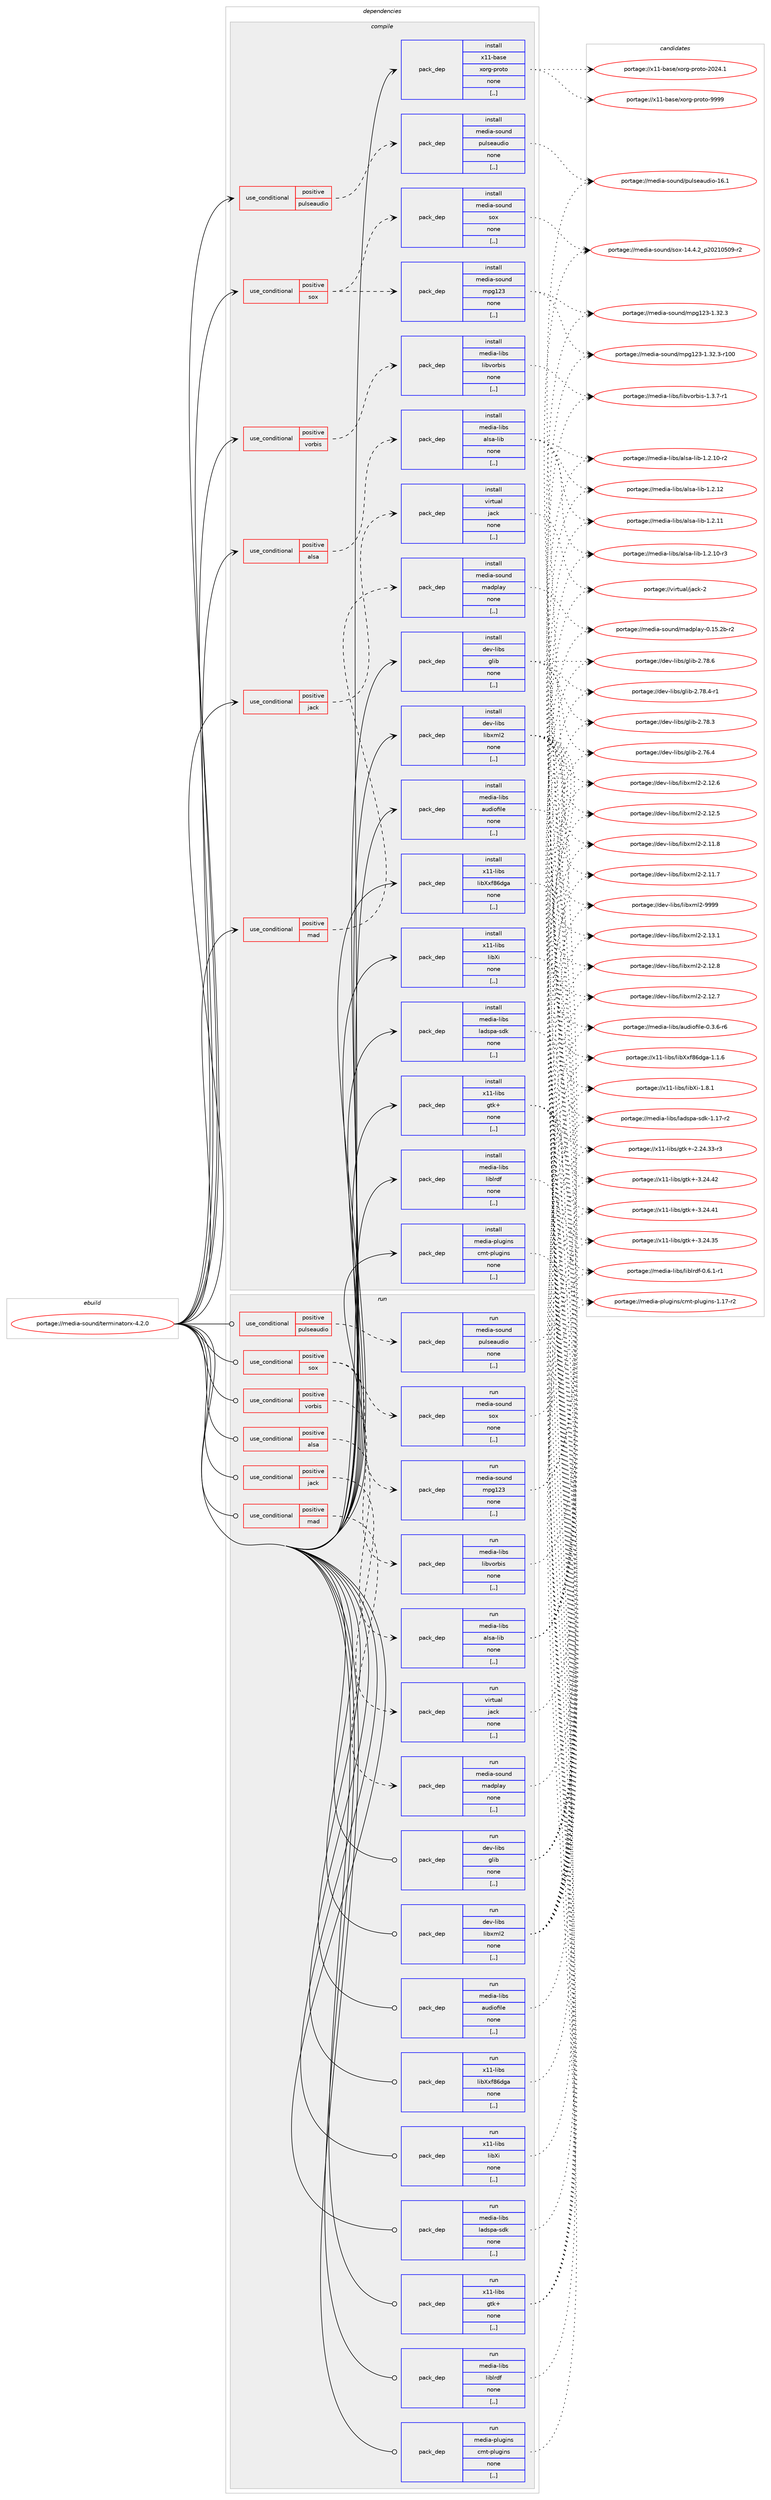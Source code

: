 digraph prolog {

# *************
# Graph options
# *************

newrank=true;
concentrate=true;
compound=true;
graph [rankdir=LR,fontname=Helvetica,fontsize=10,ranksep=1.5];#, ranksep=2.5, nodesep=0.2];
edge  [arrowhead=vee];
node  [fontname=Helvetica,fontsize=10];

# **********
# The ebuild
# **********

subgraph cluster_leftcol {
color=gray;
label=<<i>ebuild</i>>;
id [label="portage://media-sound/terminatorx-4.2.0", color=red, width=4, href="../media-sound/terminatorx-4.2.0.svg"];
}

# ****************
# The dependencies
# ****************

subgraph cluster_midcol {
color=gray;
label=<<i>dependencies</i>>;
subgraph cluster_compile {
fillcolor="#eeeeee";
style=filled;
label=<<i>compile</i>>;
subgraph cond81619 {
dependency321744 [label=<<TABLE BORDER="0" CELLBORDER="1" CELLSPACING="0" CELLPADDING="4"><TR><TD ROWSPAN="3" CELLPADDING="10">use_conditional</TD></TR><TR><TD>positive</TD></TR><TR><TD>alsa</TD></TR></TABLE>>, shape=none, color=red];
subgraph pack237652 {
dependency321745 [label=<<TABLE BORDER="0" CELLBORDER="1" CELLSPACING="0" CELLPADDING="4" WIDTH="220"><TR><TD ROWSPAN="6" CELLPADDING="30">pack_dep</TD></TR><TR><TD WIDTH="110">install</TD></TR><TR><TD>media-libs</TD></TR><TR><TD>alsa-lib</TD></TR><TR><TD>none</TD></TR><TR><TD>[,,]</TD></TR></TABLE>>, shape=none, color=blue];
}
dependency321744:e -> dependency321745:w [weight=20,style="dashed",arrowhead="vee"];
}
id:e -> dependency321744:w [weight=20,style="solid",arrowhead="vee"];
subgraph cond81620 {
dependency321746 [label=<<TABLE BORDER="0" CELLBORDER="1" CELLSPACING="0" CELLPADDING="4"><TR><TD ROWSPAN="3" CELLPADDING="10">use_conditional</TD></TR><TR><TD>positive</TD></TR><TR><TD>jack</TD></TR></TABLE>>, shape=none, color=red];
subgraph pack237653 {
dependency321747 [label=<<TABLE BORDER="0" CELLBORDER="1" CELLSPACING="0" CELLPADDING="4" WIDTH="220"><TR><TD ROWSPAN="6" CELLPADDING="30">pack_dep</TD></TR><TR><TD WIDTH="110">install</TD></TR><TR><TD>virtual</TD></TR><TR><TD>jack</TD></TR><TR><TD>none</TD></TR><TR><TD>[,,]</TD></TR></TABLE>>, shape=none, color=blue];
}
dependency321746:e -> dependency321747:w [weight=20,style="dashed",arrowhead="vee"];
}
id:e -> dependency321746:w [weight=20,style="solid",arrowhead="vee"];
subgraph cond81621 {
dependency321748 [label=<<TABLE BORDER="0" CELLBORDER="1" CELLSPACING="0" CELLPADDING="4"><TR><TD ROWSPAN="3" CELLPADDING="10">use_conditional</TD></TR><TR><TD>positive</TD></TR><TR><TD>mad</TD></TR></TABLE>>, shape=none, color=red];
subgraph pack237654 {
dependency321749 [label=<<TABLE BORDER="0" CELLBORDER="1" CELLSPACING="0" CELLPADDING="4" WIDTH="220"><TR><TD ROWSPAN="6" CELLPADDING="30">pack_dep</TD></TR><TR><TD WIDTH="110">install</TD></TR><TR><TD>media-sound</TD></TR><TR><TD>madplay</TD></TR><TR><TD>none</TD></TR><TR><TD>[,,]</TD></TR></TABLE>>, shape=none, color=blue];
}
dependency321748:e -> dependency321749:w [weight=20,style="dashed",arrowhead="vee"];
}
id:e -> dependency321748:w [weight=20,style="solid",arrowhead="vee"];
subgraph cond81622 {
dependency321750 [label=<<TABLE BORDER="0" CELLBORDER="1" CELLSPACING="0" CELLPADDING="4"><TR><TD ROWSPAN="3" CELLPADDING="10">use_conditional</TD></TR><TR><TD>positive</TD></TR><TR><TD>pulseaudio</TD></TR></TABLE>>, shape=none, color=red];
subgraph pack237655 {
dependency321751 [label=<<TABLE BORDER="0" CELLBORDER="1" CELLSPACING="0" CELLPADDING="4" WIDTH="220"><TR><TD ROWSPAN="6" CELLPADDING="30">pack_dep</TD></TR><TR><TD WIDTH="110">install</TD></TR><TR><TD>media-sound</TD></TR><TR><TD>pulseaudio</TD></TR><TR><TD>none</TD></TR><TR><TD>[,,]</TD></TR></TABLE>>, shape=none, color=blue];
}
dependency321750:e -> dependency321751:w [weight=20,style="dashed",arrowhead="vee"];
}
id:e -> dependency321750:w [weight=20,style="solid",arrowhead="vee"];
subgraph cond81623 {
dependency321752 [label=<<TABLE BORDER="0" CELLBORDER="1" CELLSPACING="0" CELLPADDING="4"><TR><TD ROWSPAN="3" CELLPADDING="10">use_conditional</TD></TR><TR><TD>positive</TD></TR><TR><TD>sox</TD></TR></TABLE>>, shape=none, color=red];
subgraph pack237656 {
dependency321753 [label=<<TABLE BORDER="0" CELLBORDER="1" CELLSPACING="0" CELLPADDING="4" WIDTH="220"><TR><TD ROWSPAN="6" CELLPADDING="30">pack_dep</TD></TR><TR><TD WIDTH="110">install</TD></TR><TR><TD>media-sound</TD></TR><TR><TD>sox</TD></TR><TR><TD>none</TD></TR><TR><TD>[,,]</TD></TR></TABLE>>, shape=none, color=blue];
}
dependency321752:e -> dependency321753:w [weight=20,style="dashed",arrowhead="vee"];
subgraph pack237657 {
dependency321754 [label=<<TABLE BORDER="0" CELLBORDER="1" CELLSPACING="0" CELLPADDING="4" WIDTH="220"><TR><TD ROWSPAN="6" CELLPADDING="30">pack_dep</TD></TR><TR><TD WIDTH="110">install</TD></TR><TR><TD>media-sound</TD></TR><TR><TD>mpg123</TD></TR><TR><TD>none</TD></TR><TR><TD>[,,]</TD></TR></TABLE>>, shape=none, color=blue];
}
dependency321752:e -> dependency321754:w [weight=20,style="dashed",arrowhead="vee"];
}
id:e -> dependency321752:w [weight=20,style="solid",arrowhead="vee"];
subgraph cond81624 {
dependency321755 [label=<<TABLE BORDER="0" CELLBORDER="1" CELLSPACING="0" CELLPADDING="4"><TR><TD ROWSPAN="3" CELLPADDING="10">use_conditional</TD></TR><TR><TD>positive</TD></TR><TR><TD>vorbis</TD></TR></TABLE>>, shape=none, color=red];
subgraph pack237658 {
dependency321756 [label=<<TABLE BORDER="0" CELLBORDER="1" CELLSPACING="0" CELLPADDING="4" WIDTH="220"><TR><TD ROWSPAN="6" CELLPADDING="30">pack_dep</TD></TR><TR><TD WIDTH="110">install</TD></TR><TR><TD>media-libs</TD></TR><TR><TD>libvorbis</TD></TR><TR><TD>none</TD></TR><TR><TD>[,,]</TD></TR></TABLE>>, shape=none, color=blue];
}
dependency321755:e -> dependency321756:w [weight=20,style="dashed",arrowhead="vee"];
}
id:e -> dependency321755:w [weight=20,style="solid",arrowhead="vee"];
subgraph pack237659 {
dependency321757 [label=<<TABLE BORDER="0" CELLBORDER="1" CELLSPACING="0" CELLPADDING="4" WIDTH="220"><TR><TD ROWSPAN="6" CELLPADDING="30">pack_dep</TD></TR><TR><TD WIDTH="110">install</TD></TR><TR><TD>dev-libs</TD></TR><TR><TD>glib</TD></TR><TR><TD>none</TD></TR><TR><TD>[,,]</TD></TR></TABLE>>, shape=none, color=blue];
}
id:e -> dependency321757:w [weight=20,style="solid",arrowhead="vee"];
subgraph pack237660 {
dependency321758 [label=<<TABLE BORDER="0" CELLBORDER="1" CELLSPACING="0" CELLPADDING="4" WIDTH="220"><TR><TD ROWSPAN="6" CELLPADDING="30">pack_dep</TD></TR><TR><TD WIDTH="110">install</TD></TR><TR><TD>dev-libs</TD></TR><TR><TD>libxml2</TD></TR><TR><TD>none</TD></TR><TR><TD>[,,]</TD></TR></TABLE>>, shape=none, color=blue];
}
id:e -> dependency321758:w [weight=20,style="solid",arrowhead="vee"];
subgraph pack237661 {
dependency321759 [label=<<TABLE BORDER="0" CELLBORDER="1" CELLSPACING="0" CELLPADDING="4" WIDTH="220"><TR><TD ROWSPAN="6" CELLPADDING="30">pack_dep</TD></TR><TR><TD WIDTH="110">install</TD></TR><TR><TD>media-libs</TD></TR><TR><TD>audiofile</TD></TR><TR><TD>none</TD></TR><TR><TD>[,,]</TD></TR></TABLE>>, shape=none, color=blue];
}
id:e -> dependency321759:w [weight=20,style="solid",arrowhead="vee"];
subgraph pack237662 {
dependency321760 [label=<<TABLE BORDER="0" CELLBORDER="1" CELLSPACING="0" CELLPADDING="4" WIDTH="220"><TR><TD ROWSPAN="6" CELLPADDING="30">pack_dep</TD></TR><TR><TD WIDTH="110">install</TD></TR><TR><TD>media-libs</TD></TR><TR><TD>ladspa-sdk</TD></TR><TR><TD>none</TD></TR><TR><TD>[,,]</TD></TR></TABLE>>, shape=none, color=blue];
}
id:e -> dependency321760:w [weight=20,style="solid",arrowhead="vee"];
subgraph pack237663 {
dependency321761 [label=<<TABLE BORDER="0" CELLBORDER="1" CELLSPACING="0" CELLPADDING="4" WIDTH="220"><TR><TD ROWSPAN="6" CELLPADDING="30">pack_dep</TD></TR><TR><TD WIDTH="110">install</TD></TR><TR><TD>media-libs</TD></TR><TR><TD>liblrdf</TD></TR><TR><TD>none</TD></TR><TR><TD>[,,]</TD></TR></TABLE>>, shape=none, color=blue];
}
id:e -> dependency321761:w [weight=20,style="solid",arrowhead="vee"];
subgraph pack237664 {
dependency321762 [label=<<TABLE BORDER="0" CELLBORDER="1" CELLSPACING="0" CELLPADDING="4" WIDTH="220"><TR><TD ROWSPAN="6" CELLPADDING="30">pack_dep</TD></TR><TR><TD WIDTH="110">install</TD></TR><TR><TD>media-plugins</TD></TR><TR><TD>cmt-plugins</TD></TR><TR><TD>none</TD></TR><TR><TD>[,,]</TD></TR></TABLE>>, shape=none, color=blue];
}
id:e -> dependency321762:w [weight=20,style="solid",arrowhead="vee"];
subgraph pack237665 {
dependency321763 [label=<<TABLE BORDER="0" CELLBORDER="1" CELLSPACING="0" CELLPADDING="4" WIDTH="220"><TR><TD ROWSPAN="6" CELLPADDING="30">pack_dep</TD></TR><TR><TD WIDTH="110">install</TD></TR><TR><TD>x11-base</TD></TR><TR><TD>xorg-proto</TD></TR><TR><TD>none</TD></TR><TR><TD>[,,]</TD></TR></TABLE>>, shape=none, color=blue];
}
id:e -> dependency321763:w [weight=20,style="solid",arrowhead="vee"];
subgraph pack237666 {
dependency321764 [label=<<TABLE BORDER="0" CELLBORDER="1" CELLSPACING="0" CELLPADDING="4" WIDTH="220"><TR><TD ROWSPAN="6" CELLPADDING="30">pack_dep</TD></TR><TR><TD WIDTH="110">install</TD></TR><TR><TD>x11-libs</TD></TR><TR><TD>gtk+</TD></TR><TR><TD>none</TD></TR><TR><TD>[,,]</TD></TR></TABLE>>, shape=none, color=blue];
}
id:e -> dependency321764:w [weight=20,style="solid",arrowhead="vee"];
subgraph pack237667 {
dependency321765 [label=<<TABLE BORDER="0" CELLBORDER="1" CELLSPACING="0" CELLPADDING="4" WIDTH="220"><TR><TD ROWSPAN="6" CELLPADDING="30">pack_dep</TD></TR><TR><TD WIDTH="110">install</TD></TR><TR><TD>x11-libs</TD></TR><TR><TD>libXi</TD></TR><TR><TD>none</TD></TR><TR><TD>[,,]</TD></TR></TABLE>>, shape=none, color=blue];
}
id:e -> dependency321765:w [weight=20,style="solid",arrowhead="vee"];
subgraph pack237668 {
dependency321766 [label=<<TABLE BORDER="0" CELLBORDER="1" CELLSPACING="0" CELLPADDING="4" WIDTH="220"><TR><TD ROWSPAN="6" CELLPADDING="30">pack_dep</TD></TR><TR><TD WIDTH="110">install</TD></TR><TR><TD>x11-libs</TD></TR><TR><TD>libXxf86dga</TD></TR><TR><TD>none</TD></TR><TR><TD>[,,]</TD></TR></TABLE>>, shape=none, color=blue];
}
id:e -> dependency321766:w [weight=20,style="solid",arrowhead="vee"];
}
subgraph cluster_compileandrun {
fillcolor="#eeeeee";
style=filled;
label=<<i>compile and run</i>>;
}
subgraph cluster_run {
fillcolor="#eeeeee";
style=filled;
label=<<i>run</i>>;
subgraph cond81625 {
dependency321767 [label=<<TABLE BORDER="0" CELLBORDER="1" CELLSPACING="0" CELLPADDING="4"><TR><TD ROWSPAN="3" CELLPADDING="10">use_conditional</TD></TR><TR><TD>positive</TD></TR><TR><TD>alsa</TD></TR></TABLE>>, shape=none, color=red];
subgraph pack237669 {
dependency321768 [label=<<TABLE BORDER="0" CELLBORDER="1" CELLSPACING="0" CELLPADDING="4" WIDTH="220"><TR><TD ROWSPAN="6" CELLPADDING="30">pack_dep</TD></TR><TR><TD WIDTH="110">run</TD></TR><TR><TD>media-libs</TD></TR><TR><TD>alsa-lib</TD></TR><TR><TD>none</TD></TR><TR><TD>[,,]</TD></TR></TABLE>>, shape=none, color=blue];
}
dependency321767:e -> dependency321768:w [weight=20,style="dashed",arrowhead="vee"];
}
id:e -> dependency321767:w [weight=20,style="solid",arrowhead="odot"];
subgraph cond81626 {
dependency321769 [label=<<TABLE BORDER="0" CELLBORDER="1" CELLSPACING="0" CELLPADDING="4"><TR><TD ROWSPAN="3" CELLPADDING="10">use_conditional</TD></TR><TR><TD>positive</TD></TR><TR><TD>jack</TD></TR></TABLE>>, shape=none, color=red];
subgraph pack237670 {
dependency321770 [label=<<TABLE BORDER="0" CELLBORDER="1" CELLSPACING="0" CELLPADDING="4" WIDTH="220"><TR><TD ROWSPAN="6" CELLPADDING="30">pack_dep</TD></TR><TR><TD WIDTH="110">run</TD></TR><TR><TD>virtual</TD></TR><TR><TD>jack</TD></TR><TR><TD>none</TD></TR><TR><TD>[,,]</TD></TR></TABLE>>, shape=none, color=blue];
}
dependency321769:e -> dependency321770:w [weight=20,style="dashed",arrowhead="vee"];
}
id:e -> dependency321769:w [weight=20,style="solid",arrowhead="odot"];
subgraph cond81627 {
dependency321771 [label=<<TABLE BORDER="0" CELLBORDER="1" CELLSPACING="0" CELLPADDING="4"><TR><TD ROWSPAN="3" CELLPADDING="10">use_conditional</TD></TR><TR><TD>positive</TD></TR><TR><TD>mad</TD></TR></TABLE>>, shape=none, color=red];
subgraph pack237671 {
dependency321772 [label=<<TABLE BORDER="0" CELLBORDER="1" CELLSPACING="0" CELLPADDING="4" WIDTH="220"><TR><TD ROWSPAN="6" CELLPADDING="30">pack_dep</TD></TR><TR><TD WIDTH="110">run</TD></TR><TR><TD>media-sound</TD></TR><TR><TD>madplay</TD></TR><TR><TD>none</TD></TR><TR><TD>[,,]</TD></TR></TABLE>>, shape=none, color=blue];
}
dependency321771:e -> dependency321772:w [weight=20,style="dashed",arrowhead="vee"];
}
id:e -> dependency321771:w [weight=20,style="solid",arrowhead="odot"];
subgraph cond81628 {
dependency321773 [label=<<TABLE BORDER="0" CELLBORDER="1" CELLSPACING="0" CELLPADDING="4"><TR><TD ROWSPAN="3" CELLPADDING="10">use_conditional</TD></TR><TR><TD>positive</TD></TR><TR><TD>pulseaudio</TD></TR></TABLE>>, shape=none, color=red];
subgraph pack237672 {
dependency321774 [label=<<TABLE BORDER="0" CELLBORDER="1" CELLSPACING="0" CELLPADDING="4" WIDTH="220"><TR><TD ROWSPAN="6" CELLPADDING="30">pack_dep</TD></TR><TR><TD WIDTH="110">run</TD></TR><TR><TD>media-sound</TD></TR><TR><TD>pulseaudio</TD></TR><TR><TD>none</TD></TR><TR><TD>[,,]</TD></TR></TABLE>>, shape=none, color=blue];
}
dependency321773:e -> dependency321774:w [weight=20,style="dashed",arrowhead="vee"];
}
id:e -> dependency321773:w [weight=20,style="solid",arrowhead="odot"];
subgraph cond81629 {
dependency321775 [label=<<TABLE BORDER="0" CELLBORDER="1" CELLSPACING="0" CELLPADDING="4"><TR><TD ROWSPAN="3" CELLPADDING="10">use_conditional</TD></TR><TR><TD>positive</TD></TR><TR><TD>sox</TD></TR></TABLE>>, shape=none, color=red];
subgraph pack237673 {
dependency321776 [label=<<TABLE BORDER="0" CELLBORDER="1" CELLSPACING="0" CELLPADDING="4" WIDTH="220"><TR><TD ROWSPAN="6" CELLPADDING="30">pack_dep</TD></TR><TR><TD WIDTH="110">run</TD></TR><TR><TD>media-sound</TD></TR><TR><TD>sox</TD></TR><TR><TD>none</TD></TR><TR><TD>[,,]</TD></TR></TABLE>>, shape=none, color=blue];
}
dependency321775:e -> dependency321776:w [weight=20,style="dashed",arrowhead="vee"];
subgraph pack237674 {
dependency321777 [label=<<TABLE BORDER="0" CELLBORDER="1" CELLSPACING="0" CELLPADDING="4" WIDTH="220"><TR><TD ROWSPAN="6" CELLPADDING="30">pack_dep</TD></TR><TR><TD WIDTH="110">run</TD></TR><TR><TD>media-sound</TD></TR><TR><TD>mpg123</TD></TR><TR><TD>none</TD></TR><TR><TD>[,,]</TD></TR></TABLE>>, shape=none, color=blue];
}
dependency321775:e -> dependency321777:w [weight=20,style="dashed",arrowhead="vee"];
}
id:e -> dependency321775:w [weight=20,style="solid",arrowhead="odot"];
subgraph cond81630 {
dependency321778 [label=<<TABLE BORDER="0" CELLBORDER="1" CELLSPACING="0" CELLPADDING="4"><TR><TD ROWSPAN="3" CELLPADDING="10">use_conditional</TD></TR><TR><TD>positive</TD></TR><TR><TD>vorbis</TD></TR></TABLE>>, shape=none, color=red];
subgraph pack237675 {
dependency321779 [label=<<TABLE BORDER="0" CELLBORDER="1" CELLSPACING="0" CELLPADDING="4" WIDTH="220"><TR><TD ROWSPAN="6" CELLPADDING="30">pack_dep</TD></TR><TR><TD WIDTH="110">run</TD></TR><TR><TD>media-libs</TD></TR><TR><TD>libvorbis</TD></TR><TR><TD>none</TD></TR><TR><TD>[,,]</TD></TR></TABLE>>, shape=none, color=blue];
}
dependency321778:e -> dependency321779:w [weight=20,style="dashed",arrowhead="vee"];
}
id:e -> dependency321778:w [weight=20,style="solid",arrowhead="odot"];
subgraph pack237676 {
dependency321780 [label=<<TABLE BORDER="0" CELLBORDER="1" CELLSPACING="0" CELLPADDING="4" WIDTH="220"><TR><TD ROWSPAN="6" CELLPADDING="30">pack_dep</TD></TR><TR><TD WIDTH="110">run</TD></TR><TR><TD>dev-libs</TD></TR><TR><TD>glib</TD></TR><TR><TD>none</TD></TR><TR><TD>[,,]</TD></TR></TABLE>>, shape=none, color=blue];
}
id:e -> dependency321780:w [weight=20,style="solid",arrowhead="odot"];
subgraph pack237677 {
dependency321781 [label=<<TABLE BORDER="0" CELLBORDER="1" CELLSPACING="0" CELLPADDING="4" WIDTH="220"><TR><TD ROWSPAN="6" CELLPADDING="30">pack_dep</TD></TR><TR><TD WIDTH="110">run</TD></TR><TR><TD>dev-libs</TD></TR><TR><TD>libxml2</TD></TR><TR><TD>none</TD></TR><TR><TD>[,,]</TD></TR></TABLE>>, shape=none, color=blue];
}
id:e -> dependency321781:w [weight=20,style="solid",arrowhead="odot"];
subgraph pack237678 {
dependency321782 [label=<<TABLE BORDER="0" CELLBORDER="1" CELLSPACING="0" CELLPADDING="4" WIDTH="220"><TR><TD ROWSPAN="6" CELLPADDING="30">pack_dep</TD></TR><TR><TD WIDTH="110">run</TD></TR><TR><TD>media-libs</TD></TR><TR><TD>audiofile</TD></TR><TR><TD>none</TD></TR><TR><TD>[,,]</TD></TR></TABLE>>, shape=none, color=blue];
}
id:e -> dependency321782:w [weight=20,style="solid",arrowhead="odot"];
subgraph pack237679 {
dependency321783 [label=<<TABLE BORDER="0" CELLBORDER="1" CELLSPACING="0" CELLPADDING="4" WIDTH="220"><TR><TD ROWSPAN="6" CELLPADDING="30">pack_dep</TD></TR><TR><TD WIDTH="110">run</TD></TR><TR><TD>media-libs</TD></TR><TR><TD>ladspa-sdk</TD></TR><TR><TD>none</TD></TR><TR><TD>[,,]</TD></TR></TABLE>>, shape=none, color=blue];
}
id:e -> dependency321783:w [weight=20,style="solid",arrowhead="odot"];
subgraph pack237680 {
dependency321784 [label=<<TABLE BORDER="0" CELLBORDER="1" CELLSPACING="0" CELLPADDING="4" WIDTH="220"><TR><TD ROWSPAN="6" CELLPADDING="30">pack_dep</TD></TR><TR><TD WIDTH="110">run</TD></TR><TR><TD>media-libs</TD></TR><TR><TD>liblrdf</TD></TR><TR><TD>none</TD></TR><TR><TD>[,,]</TD></TR></TABLE>>, shape=none, color=blue];
}
id:e -> dependency321784:w [weight=20,style="solid",arrowhead="odot"];
subgraph pack237681 {
dependency321785 [label=<<TABLE BORDER="0" CELLBORDER="1" CELLSPACING="0" CELLPADDING="4" WIDTH="220"><TR><TD ROWSPAN="6" CELLPADDING="30">pack_dep</TD></TR><TR><TD WIDTH="110">run</TD></TR><TR><TD>media-plugins</TD></TR><TR><TD>cmt-plugins</TD></TR><TR><TD>none</TD></TR><TR><TD>[,,]</TD></TR></TABLE>>, shape=none, color=blue];
}
id:e -> dependency321785:w [weight=20,style="solid",arrowhead="odot"];
subgraph pack237682 {
dependency321786 [label=<<TABLE BORDER="0" CELLBORDER="1" CELLSPACING="0" CELLPADDING="4" WIDTH="220"><TR><TD ROWSPAN="6" CELLPADDING="30">pack_dep</TD></TR><TR><TD WIDTH="110">run</TD></TR><TR><TD>x11-libs</TD></TR><TR><TD>gtk+</TD></TR><TR><TD>none</TD></TR><TR><TD>[,,]</TD></TR></TABLE>>, shape=none, color=blue];
}
id:e -> dependency321786:w [weight=20,style="solid",arrowhead="odot"];
subgraph pack237683 {
dependency321787 [label=<<TABLE BORDER="0" CELLBORDER="1" CELLSPACING="0" CELLPADDING="4" WIDTH="220"><TR><TD ROWSPAN="6" CELLPADDING="30">pack_dep</TD></TR><TR><TD WIDTH="110">run</TD></TR><TR><TD>x11-libs</TD></TR><TR><TD>libXi</TD></TR><TR><TD>none</TD></TR><TR><TD>[,,]</TD></TR></TABLE>>, shape=none, color=blue];
}
id:e -> dependency321787:w [weight=20,style="solid",arrowhead="odot"];
subgraph pack237684 {
dependency321788 [label=<<TABLE BORDER="0" CELLBORDER="1" CELLSPACING="0" CELLPADDING="4" WIDTH="220"><TR><TD ROWSPAN="6" CELLPADDING="30">pack_dep</TD></TR><TR><TD WIDTH="110">run</TD></TR><TR><TD>x11-libs</TD></TR><TR><TD>libXxf86dga</TD></TR><TR><TD>none</TD></TR><TR><TD>[,,]</TD></TR></TABLE>>, shape=none, color=blue];
}
id:e -> dependency321788:w [weight=20,style="solid",arrowhead="odot"];
}
}

# **************
# The candidates
# **************

subgraph cluster_choices {
rank=same;
color=gray;
label=<<i>candidates</i>>;

subgraph choice237652 {
color=black;
nodesep=1;
choice109101100105974510810598115479710811597451081059845494650464950 [label="portage://media-libs/alsa-lib-1.2.12", color=red, width=4,href="../media-libs/alsa-lib-1.2.12.svg"];
choice109101100105974510810598115479710811597451081059845494650464949 [label="portage://media-libs/alsa-lib-1.2.11", color=red, width=4,href="../media-libs/alsa-lib-1.2.11.svg"];
choice1091011001059745108105981154797108115974510810598454946504649484511451 [label="portage://media-libs/alsa-lib-1.2.10-r3", color=red, width=4,href="../media-libs/alsa-lib-1.2.10-r3.svg"];
choice1091011001059745108105981154797108115974510810598454946504649484511450 [label="portage://media-libs/alsa-lib-1.2.10-r2", color=red, width=4,href="../media-libs/alsa-lib-1.2.10-r2.svg"];
dependency321745:e -> choice109101100105974510810598115479710811597451081059845494650464950:w [style=dotted,weight="100"];
dependency321745:e -> choice109101100105974510810598115479710811597451081059845494650464949:w [style=dotted,weight="100"];
dependency321745:e -> choice1091011001059745108105981154797108115974510810598454946504649484511451:w [style=dotted,weight="100"];
dependency321745:e -> choice1091011001059745108105981154797108115974510810598454946504649484511450:w [style=dotted,weight="100"];
}
subgraph choice237653 {
color=black;
nodesep=1;
choice118105114116117971084710697991074550 [label="portage://virtual/jack-2", color=red, width=4,href="../virtual/jack-2.svg"];
dependency321747:e -> choice118105114116117971084710697991074550:w [style=dotted,weight="100"];
}
subgraph choice237654 {
color=black;
nodesep=1;
choice109101100105974511511111711010047109971001121089712145484649534650984511450 [label="portage://media-sound/madplay-0.15.2b-r2", color=red, width=4,href="../media-sound/madplay-0.15.2b-r2.svg"];
dependency321749:e -> choice109101100105974511511111711010047109971001121089712145484649534650984511450:w [style=dotted,weight="100"];
}
subgraph choice237655 {
color=black;
nodesep=1;
choice109101100105974511511111711010047112117108115101971171001051114549544649 [label="portage://media-sound/pulseaudio-16.1", color=red, width=4,href="../media-sound/pulseaudio-16.1.svg"];
dependency321751:e -> choice109101100105974511511111711010047112117108115101971171001051114549544649:w [style=dotted,weight="100"];
}
subgraph choice237656 {
color=black;
nodesep=1;
choice109101100105974511511111711010047115111120454952465246509511250485049485348574511450 [label="portage://media-sound/sox-14.4.2_p20210509-r2", color=red, width=4,href="../media-sound/sox-14.4.2_p20210509-r2.svg"];
dependency321753:e -> choice109101100105974511511111711010047115111120454952465246509511250485049485348574511450:w [style=dotted,weight="100"];
}
subgraph choice237657 {
color=black;
nodesep=1;
choice1091011001059745115111117110100471091121034950514549465150465145114494848 [label="portage://media-sound/mpg123-1.32.3-r100", color=red, width=4,href="../media-sound/mpg123-1.32.3-r100.svg"];
choice10910110010597451151111171101004710911210349505145494651504651 [label="portage://media-sound/mpg123-1.32.3", color=red, width=4,href="../media-sound/mpg123-1.32.3.svg"];
dependency321754:e -> choice1091011001059745115111117110100471091121034950514549465150465145114494848:w [style=dotted,weight="100"];
dependency321754:e -> choice10910110010597451151111171101004710911210349505145494651504651:w [style=dotted,weight="100"];
}
subgraph choice237658 {
color=black;
nodesep=1;
choice1091011001059745108105981154710810598118111114981051154549465146554511449 [label="portage://media-libs/libvorbis-1.3.7-r1", color=red, width=4,href="../media-libs/libvorbis-1.3.7-r1.svg"];
dependency321756:e -> choice1091011001059745108105981154710810598118111114981051154549465146554511449:w [style=dotted,weight="100"];
}
subgraph choice237659 {
color=black;
nodesep=1;
choice1001011184510810598115471031081059845504655564654 [label="portage://dev-libs/glib-2.78.6", color=red, width=4,href="../dev-libs/glib-2.78.6.svg"];
choice10010111845108105981154710310810598455046555646524511449 [label="portage://dev-libs/glib-2.78.4-r1", color=red, width=4,href="../dev-libs/glib-2.78.4-r1.svg"];
choice1001011184510810598115471031081059845504655564651 [label="portage://dev-libs/glib-2.78.3", color=red, width=4,href="../dev-libs/glib-2.78.3.svg"];
choice1001011184510810598115471031081059845504655544652 [label="portage://dev-libs/glib-2.76.4", color=red, width=4,href="../dev-libs/glib-2.76.4.svg"];
dependency321757:e -> choice1001011184510810598115471031081059845504655564654:w [style=dotted,weight="100"];
dependency321757:e -> choice10010111845108105981154710310810598455046555646524511449:w [style=dotted,weight="100"];
dependency321757:e -> choice1001011184510810598115471031081059845504655564651:w [style=dotted,weight="100"];
dependency321757:e -> choice1001011184510810598115471031081059845504655544652:w [style=dotted,weight="100"];
}
subgraph choice237660 {
color=black;
nodesep=1;
choice10010111845108105981154710810598120109108504557575757 [label="portage://dev-libs/libxml2-9999", color=red, width=4,href="../dev-libs/libxml2-9999.svg"];
choice100101118451081059811547108105981201091085045504649514649 [label="portage://dev-libs/libxml2-2.13.1", color=red, width=4,href="../dev-libs/libxml2-2.13.1.svg"];
choice100101118451081059811547108105981201091085045504649504656 [label="portage://dev-libs/libxml2-2.12.8", color=red, width=4,href="../dev-libs/libxml2-2.12.8.svg"];
choice100101118451081059811547108105981201091085045504649504655 [label="portage://dev-libs/libxml2-2.12.7", color=red, width=4,href="../dev-libs/libxml2-2.12.7.svg"];
choice100101118451081059811547108105981201091085045504649504654 [label="portage://dev-libs/libxml2-2.12.6", color=red, width=4,href="../dev-libs/libxml2-2.12.6.svg"];
choice100101118451081059811547108105981201091085045504649504653 [label="portage://dev-libs/libxml2-2.12.5", color=red, width=4,href="../dev-libs/libxml2-2.12.5.svg"];
choice100101118451081059811547108105981201091085045504649494656 [label="portage://dev-libs/libxml2-2.11.8", color=red, width=4,href="../dev-libs/libxml2-2.11.8.svg"];
choice100101118451081059811547108105981201091085045504649494655 [label="portage://dev-libs/libxml2-2.11.7", color=red, width=4,href="../dev-libs/libxml2-2.11.7.svg"];
dependency321758:e -> choice10010111845108105981154710810598120109108504557575757:w [style=dotted,weight="100"];
dependency321758:e -> choice100101118451081059811547108105981201091085045504649514649:w [style=dotted,weight="100"];
dependency321758:e -> choice100101118451081059811547108105981201091085045504649504656:w [style=dotted,weight="100"];
dependency321758:e -> choice100101118451081059811547108105981201091085045504649504655:w [style=dotted,weight="100"];
dependency321758:e -> choice100101118451081059811547108105981201091085045504649504654:w [style=dotted,weight="100"];
dependency321758:e -> choice100101118451081059811547108105981201091085045504649504653:w [style=dotted,weight="100"];
dependency321758:e -> choice100101118451081059811547108105981201091085045504649494656:w [style=dotted,weight="100"];
dependency321758:e -> choice100101118451081059811547108105981201091085045504649494655:w [style=dotted,weight="100"];
}
subgraph choice237661 {
color=black;
nodesep=1;
choice10910110010597451081059811547971171001051111021051081014548465146544511454 [label="portage://media-libs/audiofile-0.3.6-r6", color=red, width=4,href="../media-libs/audiofile-0.3.6-r6.svg"];
dependency321759:e -> choice10910110010597451081059811547971171001051111021051081014548465146544511454:w [style=dotted,weight="100"];
}
subgraph choice237662 {
color=black;
nodesep=1;
choice1091011001059745108105981154710897100115112974511510010745494649554511450 [label="portage://media-libs/ladspa-sdk-1.17-r2", color=red, width=4,href="../media-libs/ladspa-sdk-1.17-r2.svg"];
dependency321760:e -> choice1091011001059745108105981154710897100115112974511510010745494649554511450:w [style=dotted,weight="100"];
}
subgraph choice237663 {
color=black;
nodesep=1;
choice10910110010597451081059811547108105981081141001024548465446494511449 [label="portage://media-libs/liblrdf-0.6.1-r1", color=red, width=4,href="../media-libs/liblrdf-0.6.1-r1.svg"];
dependency321761:e -> choice10910110010597451081059811547108105981081141001024548465446494511449:w [style=dotted,weight="100"];
}
subgraph choice237664 {
color=black;
nodesep=1;
choice109101100105974511210811710310511011547991091164511210811710310511011545494649554511450 [label="portage://media-plugins/cmt-plugins-1.17-r2", color=red, width=4,href="../media-plugins/cmt-plugins-1.17-r2.svg"];
dependency321762:e -> choice109101100105974511210811710310511011547991091164511210811710310511011545494649554511450:w [style=dotted,weight="100"];
}
subgraph choice237665 {
color=black;
nodesep=1;
choice120494945989711510147120111114103451121141111161114557575757 [label="portage://x11-base/xorg-proto-9999", color=red, width=4,href="../x11-base/xorg-proto-9999.svg"];
choice1204949459897115101471201111141034511211411111611145504850524649 [label="portage://x11-base/xorg-proto-2024.1", color=red, width=4,href="../x11-base/xorg-proto-2024.1.svg"];
dependency321763:e -> choice120494945989711510147120111114103451121141111161114557575757:w [style=dotted,weight="100"];
dependency321763:e -> choice1204949459897115101471201111141034511211411111611145504850524649:w [style=dotted,weight="100"];
}
subgraph choice237666 {
color=black;
nodesep=1;
choice1204949451081059811547103116107434551465052465250 [label="portage://x11-libs/gtk+-3.24.42", color=red, width=4,href="../x11-libs/gtk+-3.24.42.svg"];
choice1204949451081059811547103116107434551465052465249 [label="portage://x11-libs/gtk+-3.24.41", color=red, width=4,href="../x11-libs/gtk+-3.24.41.svg"];
choice1204949451081059811547103116107434551465052465153 [label="portage://x11-libs/gtk+-3.24.35", color=red, width=4,href="../x11-libs/gtk+-3.24.35.svg"];
choice12049494510810598115471031161074345504650524651514511451 [label="portage://x11-libs/gtk+-2.24.33-r3", color=red, width=4,href="../x11-libs/gtk+-2.24.33-r3.svg"];
dependency321764:e -> choice1204949451081059811547103116107434551465052465250:w [style=dotted,weight="100"];
dependency321764:e -> choice1204949451081059811547103116107434551465052465249:w [style=dotted,weight="100"];
dependency321764:e -> choice1204949451081059811547103116107434551465052465153:w [style=dotted,weight="100"];
dependency321764:e -> choice12049494510810598115471031161074345504650524651514511451:w [style=dotted,weight="100"];
}
subgraph choice237667 {
color=black;
nodesep=1;
choice12049494510810598115471081059888105454946564649 [label="portage://x11-libs/libXi-1.8.1", color=red, width=4,href="../x11-libs/libXi-1.8.1.svg"];
dependency321765:e -> choice12049494510810598115471081059888105454946564649:w [style=dotted,weight="100"];
}
subgraph choice237668 {
color=black;
nodesep=1;
choice12049494510810598115471081059888120102565410010397454946494654 [label="portage://x11-libs/libXxf86dga-1.1.6", color=red, width=4,href="../x11-libs/libXxf86dga-1.1.6.svg"];
dependency321766:e -> choice12049494510810598115471081059888120102565410010397454946494654:w [style=dotted,weight="100"];
}
subgraph choice237669 {
color=black;
nodesep=1;
choice109101100105974510810598115479710811597451081059845494650464950 [label="portage://media-libs/alsa-lib-1.2.12", color=red, width=4,href="../media-libs/alsa-lib-1.2.12.svg"];
choice109101100105974510810598115479710811597451081059845494650464949 [label="portage://media-libs/alsa-lib-1.2.11", color=red, width=4,href="../media-libs/alsa-lib-1.2.11.svg"];
choice1091011001059745108105981154797108115974510810598454946504649484511451 [label="portage://media-libs/alsa-lib-1.2.10-r3", color=red, width=4,href="../media-libs/alsa-lib-1.2.10-r3.svg"];
choice1091011001059745108105981154797108115974510810598454946504649484511450 [label="portage://media-libs/alsa-lib-1.2.10-r2", color=red, width=4,href="../media-libs/alsa-lib-1.2.10-r2.svg"];
dependency321768:e -> choice109101100105974510810598115479710811597451081059845494650464950:w [style=dotted,weight="100"];
dependency321768:e -> choice109101100105974510810598115479710811597451081059845494650464949:w [style=dotted,weight="100"];
dependency321768:e -> choice1091011001059745108105981154797108115974510810598454946504649484511451:w [style=dotted,weight="100"];
dependency321768:e -> choice1091011001059745108105981154797108115974510810598454946504649484511450:w [style=dotted,weight="100"];
}
subgraph choice237670 {
color=black;
nodesep=1;
choice118105114116117971084710697991074550 [label="portage://virtual/jack-2", color=red, width=4,href="../virtual/jack-2.svg"];
dependency321770:e -> choice118105114116117971084710697991074550:w [style=dotted,weight="100"];
}
subgraph choice237671 {
color=black;
nodesep=1;
choice109101100105974511511111711010047109971001121089712145484649534650984511450 [label="portage://media-sound/madplay-0.15.2b-r2", color=red, width=4,href="../media-sound/madplay-0.15.2b-r2.svg"];
dependency321772:e -> choice109101100105974511511111711010047109971001121089712145484649534650984511450:w [style=dotted,weight="100"];
}
subgraph choice237672 {
color=black;
nodesep=1;
choice109101100105974511511111711010047112117108115101971171001051114549544649 [label="portage://media-sound/pulseaudio-16.1", color=red, width=4,href="../media-sound/pulseaudio-16.1.svg"];
dependency321774:e -> choice109101100105974511511111711010047112117108115101971171001051114549544649:w [style=dotted,weight="100"];
}
subgraph choice237673 {
color=black;
nodesep=1;
choice109101100105974511511111711010047115111120454952465246509511250485049485348574511450 [label="portage://media-sound/sox-14.4.2_p20210509-r2", color=red, width=4,href="../media-sound/sox-14.4.2_p20210509-r2.svg"];
dependency321776:e -> choice109101100105974511511111711010047115111120454952465246509511250485049485348574511450:w [style=dotted,weight="100"];
}
subgraph choice237674 {
color=black;
nodesep=1;
choice1091011001059745115111117110100471091121034950514549465150465145114494848 [label="portage://media-sound/mpg123-1.32.3-r100", color=red, width=4,href="../media-sound/mpg123-1.32.3-r100.svg"];
choice10910110010597451151111171101004710911210349505145494651504651 [label="portage://media-sound/mpg123-1.32.3", color=red, width=4,href="../media-sound/mpg123-1.32.3.svg"];
dependency321777:e -> choice1091011001059745115111117110100471091121034950514549465150465145114494848:w [style=dotted,weight="100"];
dependency321777:e -> choice10910110010597451151111171101004710911210349505145494651504651:w [style=dotted,weight="100"];
}
subgraph choice237675 {
color=black;
nodesep=1;
choice1091011001059745108105981154710810598118111114981051154549465146554511449 [label="portage://media-libs/libvorbis-1.3.7-r1", color=red, width=4,href="../media-libs/libvorbis-1.3.7-r1.svg"];
dependency321779:e -> choice1091011001059745108105981154710810598118111114981051154549465146554511449:w [style=dotted,weight="100"];
}
subgraph choice237676 {
color=black;
nodesep=1;
choice1001011184510810598115471031081059845504655564654 [label="portage://dev-libs/glib-2.78.6", color=red, width=4,href="../dev-libs/glib-2.78.6.svg"];
choice10010111845108105981154710310810598455046555646524511449 [label="portage://dev-libs/glib-2.78.4-r1", color=red, width=4,href="../dev-libs/glib-2.78.4-r1.svg"];
choice1001011184510810598115471031081059845504655564651 [label="portage://dev-libs/glib-2.78.3", color=red, width=4,href="../dev-libs/glib-2.78.3.svg"];
choice1001011184510810598115471031081059845504655544652 [label="portage://dev-libs/glib-2.76.4", color=red, width=4,href="../dev-libs/glib-2.76.4.svg"];
dependency321780:e -> choice1001011184510810598115471031081059845504655564654:w [style=dotted,weight="100"];
dependency321780:e -> choice10010111845108105981154710310810598455046555646524511449:w [style=dotted,weight="100"];
dependency321780:e -> choice1001011184510810598115471031081059845504655564651:w [style=dotted,weight="100"];
dependency321780:e -> choice1001011184510810598115471031081059845504655544652:w [style=dotted,weight="100"];
}
subgraph choice237677 {
color=black;
nodesep=1;
choice10010111845108105981154710810598120109108504557575757 [label="portage://dev-libs/libxml2-9999", color=red, width=4,href="../dev-libs/libxml2-9999.svg"];
choice100101118451081059811547108105981201091085045504649514649 [label="portage://dev-libs/libxml2-2.13.1", color=red, width=4,href="../dev-libs/libxml2-2.13.1.svg"];
choice100101118451081059811547108105981201091085045504649504656 [label="portage://dev-libs/libxml2-2.12.8", color=red, width=4,href="../dev-libs/libxml2-2.12.8.svg"];
choice100101118451081059811547108105981201091085045504649504655 [label="portage://dev-libs/libxml2-2.12.7", color=red, width=4,href="../dev-libs/libxml2-2.12.7.svg"];
choice100101118451081059811547108105981201091085045504649504654 [label="portage://dev-libs/libxml2-2.12.6", color=red, width=4,href="../dev-libs/libxml2-2.12.6.svg"];
choice100101118451081059811547108105981201091085045504649504653 [label="portage://dev-libs/libxml2-2.12.5", color=red, width=4,href="../dev-libs/libxml2-2.12.5.svg"];
choice100101118451081059811547108105981201091085045504649494656 [label="portage://dev-libs/libxml2-2.11.8", color=red, width=4,href="../dev-libs/libxml2-2.11.8.svg"];
choice100101118451081059811547108105981201091085045504649494655 [label="portage://dev-libs/libxml2-2.11.7", color=red, width=4,href="../dev-libs/libxml2-2.11.7.svg"];
dependency321781:e -> choice10010111845108105981154710810598120109108504557575757:w [style=dotted,weight="100"];
dependency321781:e -> choice100101118451081059811547108105981201091085045504649514649:w [style=dotted,weight="100"];
dependency321781:e -> choice100101118451081059811547108105981201091085045504649504656:w [style=dotted,weight="100"];
dependency321781:e -> choice100101118451081059811547108105981201091085045504649504655:w [style=dotted,weight="100"];
dependency321781:e -> choice100101118451081059811547108105981201091085045504649504654:w [style=dotted,weight="100"];
dependency321781:e -> choice100101118451081059811547108105981201091085045504649504653:w [style=dotted,weight="100"];
dependency321781:e -> choice100101118451081059811547108105981201091085045504649494656:w [style=dotted,weight="100"];
dependency321781:e -> choice100101118451081059811547108105981201091085045504649494655:w [style=dotted,weight="100"];
}
subgraph choice237678 {
color=black;
nodesep=1;
choice10910110010597451081059811547971171001051111021051081014548465146544511454 [label="portage://media-libs/audiofile-0.3.6-r6", color=red, width=4,href="../media-libs/audiofile-0.3.6-r6.svg"];
dependency321782:e -> choice10910110010597451081059811547971171001051111021051081014548465146544511454:w [style=dotted,weight="100"];
}
subgraph choice237679 {
color=black;
nodesep=1;
choice1091011001059745108105981154710897100115112974511510010745494649554511450 [label="portage://media-libs/ladspa-sdk-1.17-r2", color=red, width=4,href="../media-libs/ladspa-sdk-1.17-r2.svg"];
dependency321783:e -> choice1091011001059745108105981154710897100115112974511510010745494649554511450:w [style=dotted,weight="100"];
}
subgraph choice237680 {
color=black;
nodesep=1;
choice10910110010597451081059811547108105981081141001024548465446494511449 [label="portage://media-libs/liblrdf-0.6.1-r1", color=red, width=4,href="../media-libs/liblrdf-0.6.1-r1.svg"];
dependency321784:e -> choice10910110010597451081059811547108105981081141001024548465446494511449:w [style=dotted,weight="100"];
}
subgraph choice237681 {
color=black;
nodesep=1;
choice109101100105974511210811710310511011547991091164511210811710310511011545494649554511450 [label="portage://media-plugins/cmt-plugins-1.17-r2", color=red, width=4,href="../media-plugins/cmt-plugins-1.17-r2.svg"];
dependency321785:e -> choice109101100105974511210811710310511011547991091164511210811710310511011545494649554511450:w [style=dotted,weight="100"];
}
subgraph choice237682 {
color=black;
nodesep=1;
choice1204949451081059811547103116107434551465052465250 [label="portage://x11-libs/gtk+-3.24.42", color=red, width=4,href="../x11-libs/gtk+-3.24.42.svg"];
choice1204949451081059811547103116107434551465052465249 [label="portage://x11-libs/gtk+-3.24.41", color=red, width=4,href="../x11-libs/gtk+-3.24.41.svg"];
choice1204949451081059811547103116107434551465052465153 [label="portage://x11-libs/gtk+-3.24.35", color=red, width=4,href="../x11-libs/gtk+-3.24.35.svg"];
choice12049494510810598115471031161074345504650524651514511451 [label="portage://x11-libs/gtk+-2.24.33-r3", color=red, width=4,href="../x11-libs/gtk+-2.24.33-r3.svg"];
dependency321786:e -> choice1204949451081059811547103116107434551465052465250:w [style=dotted,weight="100"];
dependency321786:e -> choice1204949451081059811547103116107434551465052465249:w [style=dotted,weight="100"];
dependency321786:e -> choice1204949451081059811547103116107434551465052465153:w [style=dotted,weight="100"];
dependency321786:e -> choice12049494510810598115471031161074345504650524651514511451:w [style=dotted,weight="100"];
}
subgraph choice237683 {
color=black;
nodesep=1;
choice12049494510810598115471081059888105454946564649 [label="portage://x11-libs/libXi-1.8.1", color=red, width=4,href="../x11-libs/libXi-1.8.1.svg"];
dependency321787:e -> choice12049494510810598115471081059888105454946564649:w [style=dotted,weight="100"];
}
subgraph choice237684 {
color=black;
nodesep=1;
choice12049494510810598115471081059888120102565410010397454946494654 [label="portage://x11-libs/libXxf86dga-1.1.6", color=red, width=4,href="../x11-libs/libXxf86dga-1.1.6.svg"];
dependency321788:e -> choice12049494510810598115471081059888120102565410010397454946494654:w [style=dotted,weight="100"];
}
}

}

